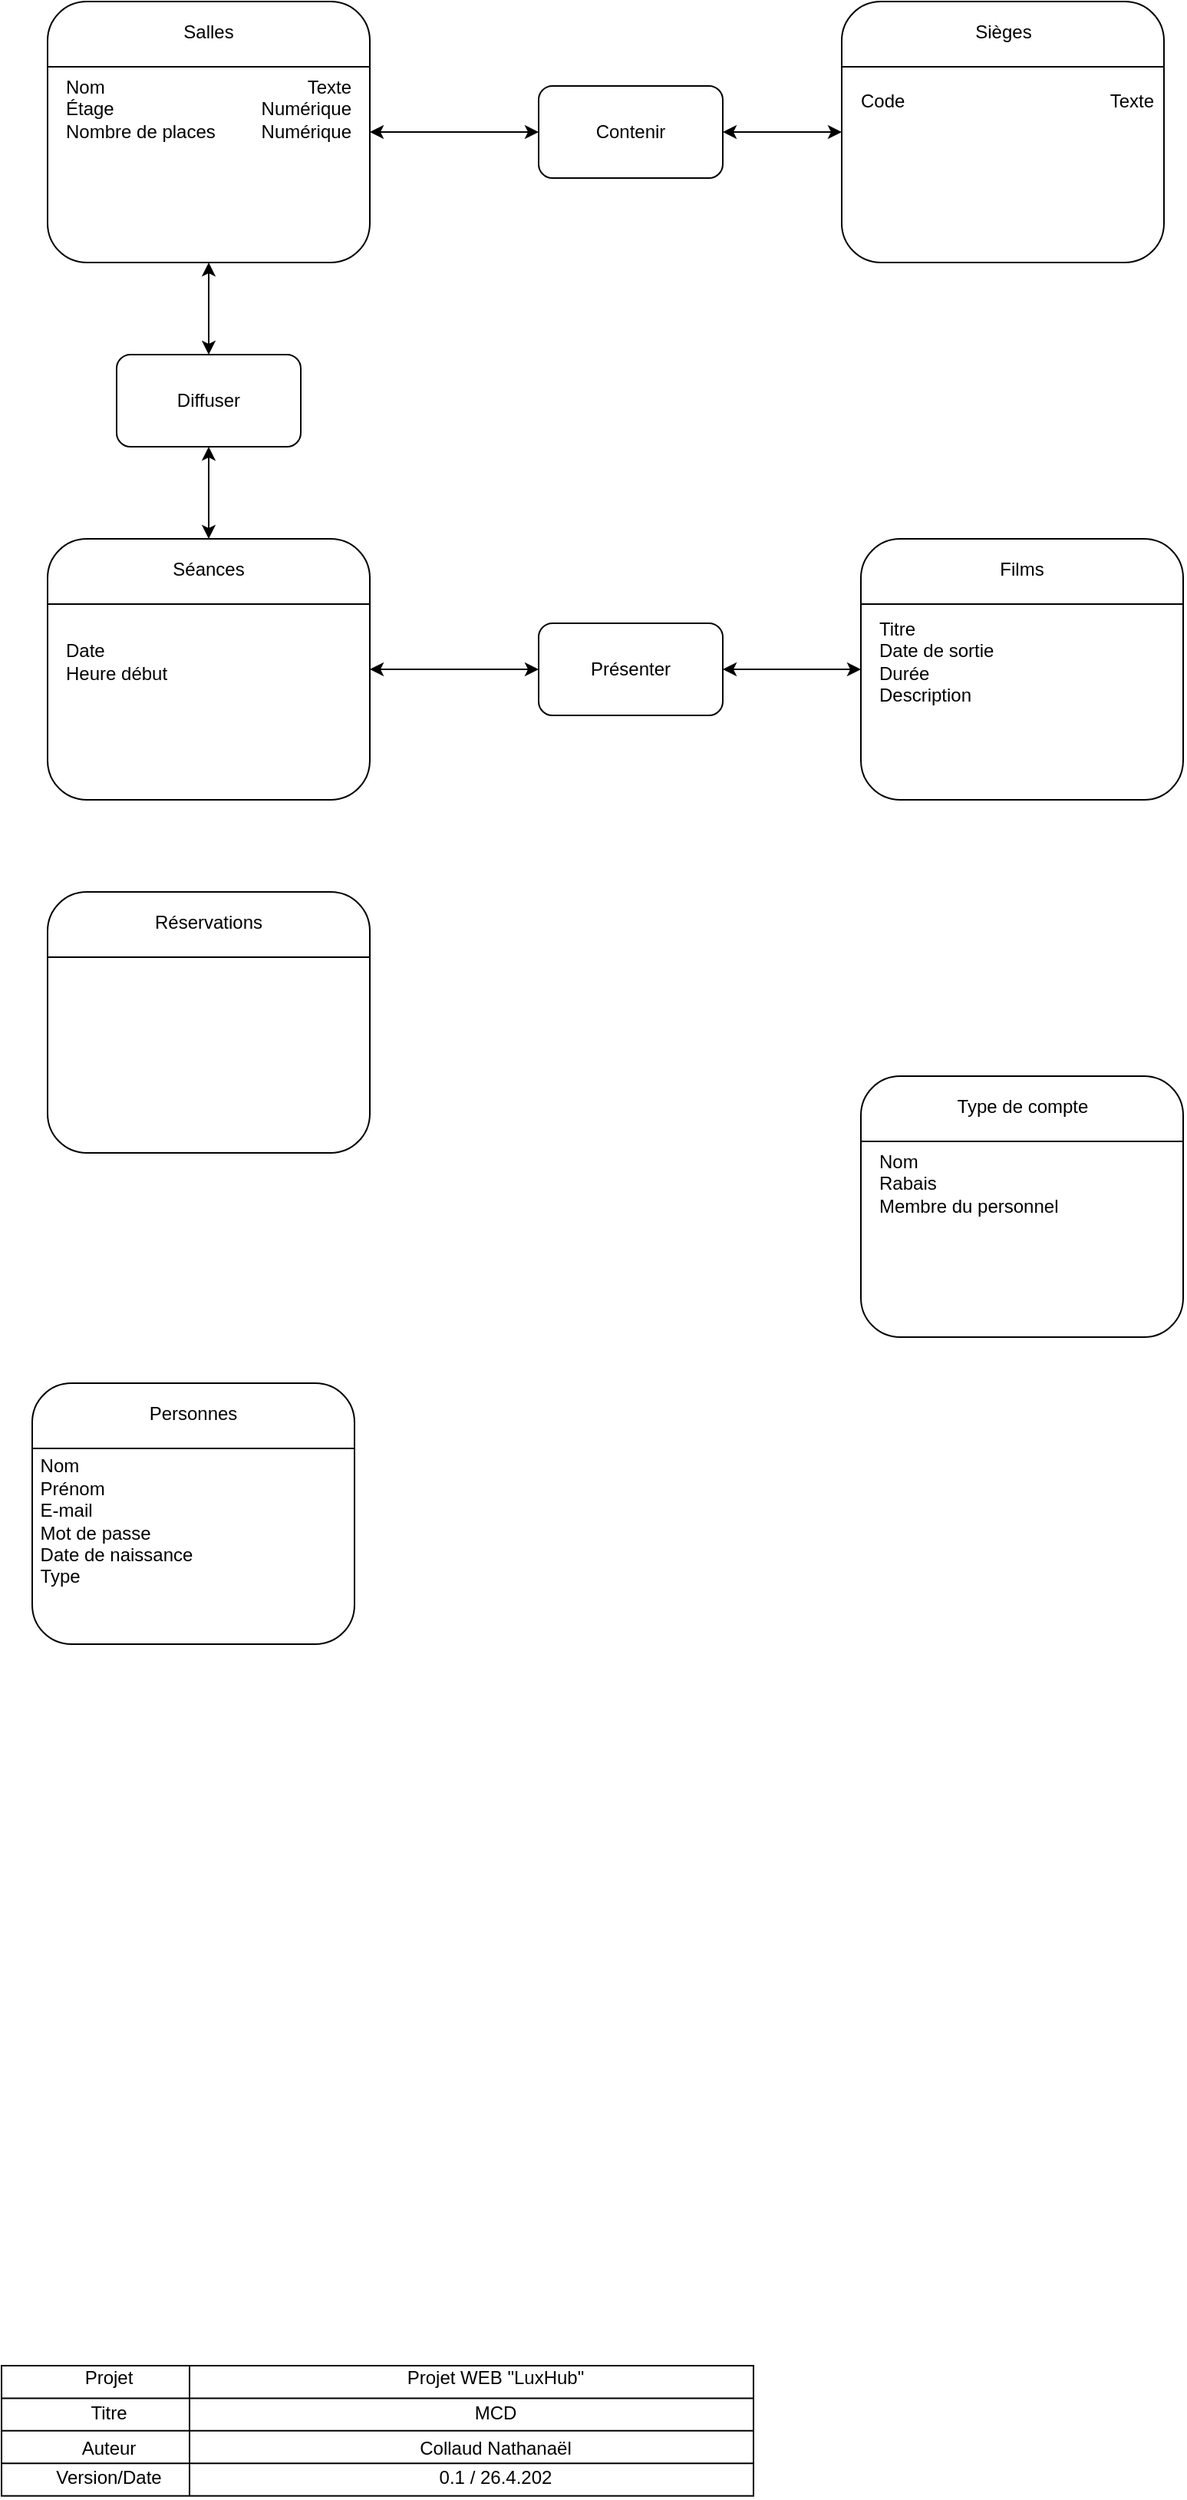<mxfile version="13.7.3" type="device"><diagram id="FyVqs0Tc5oxeXCrVnnnr" name="Page-1"><mxGraphModel dx="1662" dy="2031" grid="1" gridSize="10" guides="1" tooltips="1" connect="1" arrows="1" fold="1" page="1" pageScale="1" pageWidth="827" pageHeight="1169" math="0" shadow="0"><root><mxCell id="0"/><mxCell id="1" parent="0"/><mxCell id="v3-KIEe4cyJUYs9x_ZoA-1" value="" style="group" parent="1" vertex="1" connectable="0"><mxGeometry x="30" y="760" width="490" height="84.82" as="geometry"/></mxCell><mxCell id="v3-KIEe4cyJUYs9x_ZoA-2" value="" style="rounded=0;whiteSpace=wrap;html=1;" parent="v3-KIEe4cyJUYs9x_ZoA-1" vertex="1"><mxGeometry width="490" height="84.82" as="geometry"/></mxCell><mxCell id="v3-KIEe4cyJUYs9x_ZoA-3" value="" style="endArrow=none;html=1;entryX=0;entryY=0.25;entryDx=0;entryDy=0;exitX=1;exitY=0.25;exitDx=0;exitDy=0;" parent="v3-KIEe4cyJUYs9x_ZoA-1" source="v3-KIEe4cyJUYs9x_ZoA-2" target="v3-KIEe4cyJUYs9x_ZoA-2" edge="1"><mxGeometry width="50" height="50" relative="1" as="geometry"><mxPoint y="161.929" as="sourcePoint"/><mxPoint x="70" y="123.375" as="targetPoint"/></mxGeometry></mxCell><mxCell id="v3-KIEe4cyJUYs9x_ZoA-4" value="" style="endArrow=none;html=1;entryX=0;entryY=0.5;entryDx=0;entryDy=0;exitX=1;exitY=0.5;exitDx=0;exitDy=0;" parent="v3-KIEe4cyJUYs9x_ZoA-1" source="v3-KIEe4cyJUYs9x_ZoA-2" target="v3-KIEe4cyJUYs9x_ZoA-2" edge="1"><mxGeometry width="50" height="50" relative="1" as="geometry"><mxPoint y="161.929" as="sourcePoint"/><mxPoint x="70" y="123.375" as="targetPoint"/></mxGeometry></mxCell><mxCell id="v3-KIEe4cyJUYs9x_ZoA-5" value="" style="endArrow=none;html=1;entryX=0;entryY=0.75;entryDx=0;entryDy=0;exitX=1;exitY=0.75;exitDx=0;exitDy=0;" parent="v3-KIEe4cyJUYs9x_ZoA-1" source="v3-KIEe4cyJUYs9x_ZoA-2" target="v3-KIEe4cyJUYs9x_ZoA-2" edge="1"><mxGeometry width="50" height="50" relative="1" as="geometry"><mxPoint y="161.929" as="sourcePoint"/><mxPoint x="70" y="123.375" as="targetPoint"/></mxGeometry></mxCell><mxCell id="v3-KIEe4cyJUYs9x_ZoA-6" value="" style="endArrow=none;html=1;entryX=0.25;entryY=0;entryDx=0;entryDy=0;exitX=0.25;exitY=1;exitDx=0;exitDy=0;" parent="v3-KIEe4cyJUYs9x_ZoA-1" source="v3-KIEe4cyJUYs9x_ZoA-2" target="v3-KIEe4cyJUYs9x_ZoA-2" edge="1"><mxGeometry width="50" height="50" relative="1" as="geometry"><mxPoint y="161.929" as="sourcePoint"/><mxPoint x="70" y="123.375" as="targetPoint"/></mxGeometry></mxCell><mxCell id="v3-KIEe4cyJUYs9x_ZoA-7" value="Projet" style="text;html=1;strokeColor=none;fillColor=none;align=center;verticalAlign=middle;whiteSpace=wrap;rounded=0;" parent="v3-KIEe4cyJUYs9x_ZoA-1" vertex="1"><mxGeometry x="42" width="56.0" height="15.422" as="geometry"/></mxCell><mxCell id="v3-KIEe4cyJUYs9x_ZoA-8" value="Titre" style="text;html=1;strokeColor=none;fillColor=none;align=center;verticalAlign=middle;whiteSpace=wrap;rounded=0;" parent="v3-KIEe4cyJUYs9x_ZoA-1" vertex="1"><mxGeometry x="42" y="23.133" width="56.0" height="15.422" as="geometry"/></mxCell><mxCell id="v3-KIEe4cyJUYs9x_ZoA-9" value="Auteur" style="text;html=1;strokeColor=none;fillColor=none;align=center;verticalAlign=middle;whiteSpace=wrap;rounded=0;" parent="v3-KIEe4cyJUYs9x_ZoA-1" vertex="1"><mxGeometry x="42" y="46.265" width="56.0" height="15.422" as="geometry"/></mxCell><mxCell id="v3-KIEe4cyJUYs9x_ZoA-10" value="Version/Date" style="text;html=1;strokeColor=none;fillColor=none;align=center;verticalAlign=middle;whiteSpace=wrap;rounded=0;" parent="v3-KIEe4cyJUYs9x_ZoA-1" vertex="1"><mxGeometry x="42" y="65.543" width="56.0" height="15.422" as="geometry"/></mxCell><mxCell id="v3-KIEe4cyJUYs9x_ZoA-11" value="Projet WEB &quot;LuxHub&quot;" style="text;html=1;strokeColor=none;fillColor=none;align=center;verticalAlign=middle;whiteSpace=wrap;rounded=0;" parent="v3-KIEe4cyJUYs9x_ZoA-1" vertex="1"><mxGeometry x="224.0" width="196.0" height="15.422" as="geometry"/></mxCell><mxCell id="v3-KIEe4cyJUYs9x_ZoA-12" value="MCD" style="text;html=1;strokeColor=none;fillColor=none;align=center;verticalAlign=middle;whiteSpace=wrap;rounded=0;" parent="v3-KIEe4cyJUYs9x_ZoA-1" vertex="1"><mxGeometry x="252.0" y="23.133" width="140" height="15.422" as="geometry"/></mxCell><mxCell id="v3-KIEe4cyJUYs9x_ZoA-13" value="Collaud Nathanaël" style="text;html=1;strokeColor=none;fillColor=none;align=center;verticalAlign=middle;whiteSpace=wrap;rounded=0;" parent="v3-KIEe4cyJUYs9x_ZoA-1" vertex="1"><mxGeometry x="210.0" y="46.265" width="224.0" height="15.422" as="geometry"/></mxCell><mxCell id="v3-KIEe4cyJUYs9x_ZoA-14" value="0.1 / 26.4.202" style="text;html=1;strokeColor=none;fillColor=none;align=center;verticalAlign=middle;whiteSpace=wrap;rounded=0;" parent="v3-KIEe4cyJUYs9x_ZoA-1" vertex="1"><mxGeometry x="252.0" y="69.398" width="140" height="7.711" as="geometry"/></mxCell><mxCell id="GDwgQXmSX25-AI4wlbPA-5" value="" style="rounded=1;whiteSpace=wrap;html=1;" vertex="1" parent="1"><mxGeometry x="60" y="-780" width="210" height="170" as="geometry"/></mxCell><mxCell id="GDwgQXmSX25-AI4wlbPA-6" value="" style="endArrow=none;html=1;exitX=0;exitY=0.25;exitDx=0;exitDy=0;entryX=1;entryY=0.25;entryDx=0;entryDy=0;" edge="1" parent="1" source="GDwgQXmSX25-AI4wlbPA-5" target="GDwgQXmSX25-AI4wlbPA-5"><mxGeometry width="50" height="50" relative="1" as="geometry"><mxPoint x="470" y="-560" as="sourcePoint"/><mxPoint x="520" y="-610" as="targetPoint"/></mxGeometry></mxCell><mxCell id="GDwgQXmSX25-AI4wlbPA-7" value="Salles" style="text;html=1;strokeColor=none;fillColor=none;align=center;verticalAlign=middle;whiteSpace=wrap;rounded=0;" vertex="1" parent="1"><mxGeometry x="145" y="-770" width="40" height="20" as="geometry"/></mxCell><mxCell id="GDwgQXmSX25-AI4wlbPA-9" value="" style="rounded=1;whiteSpace=wrap;html=1;" vertex="1" parent="1"><mxGeometry x="590" y="-430" width="210" height="170" as="geometry"/></mxCell><mxCell id="GDwgQXmSX25-AI4wlbPA-10" value="" style="endArrow=none;html=1;exitX=0;exitY=0.25;exitDx=0;exitDy=0;entryX=1;entryY=0.25;entryDx=0;entryDy=0;" edge="1" parent="1" source="GDwgQXmSX25-AI4wlbPA-9" target="GDwgQXmSX25-AI4wlbPA-9"><mxGeometry width="50" height="50" relative="1" as="geometry"><mxPoint x="1000" y="-210" as="sourcePoint"/><mxPoint x="1050" y="-260" as="targetPoint"/></mxGeometry></mxCell><mxCell id="GDwgQXmSX25-AI4wlbPA-11" value="Films" style="text;html=1;strokeColor=none;fillColor=none;align=center;verticalAlign=middle;whiteSpace=wrap;rounded=0;" vertex="1" parent="1"><mxGeometry x="675" y="-420" width="40" height="20" as="geometry"/></mxCell><mxCell id="GDwgQXmSX25-AI4wlbPA-12" value="" style="rounded=1;whiteSpace=wrap;html=1;" vertex="1" parent="1"><mxGeometry x="50" y="120" width="210" height="170" as="geometry"/></mxCell><mxCell id="GDwgQXmSX25-AI4wlbPA-13" value="" style="endArrow=none;html=1;exitX=0;exitY=0.25;exitDx=0;exitDy=0;entryX=1;entryY=0.25;entryDx=0;entryDy=0;" edge="1" parent="1" source="GDwgQXmSX25-AI4wlbPA-12" target="GDwgQXmSX25-AI4wlbPA-12"><mxGeometry width="50" height="50" relative="1" as="geometry"><mxPoint x="460" y="340" as="sourcePoint"/><mxPoint x="510" y="290" as="targetPoint"/></mxGeometry></mxCell><mxCell id="GDwgQXmSX25-AI4wlbPA-14" value="Personnes" style="text;html=1;strokeColor=none;fillColor=none;align=center;verticalAlign=middle;whiteSpace=wrap;rounded=0;" vertex="1" parent="1"><mxGeometry x="135" y="130" width="40" height="20" as="geometry"/></mxCell><mxCell id="GDwgQXmSX25-AI4wlbPA-15" value="&lt;div style=&quot;text-align: left&quot;&gt;Nom&lt;/div&gt;&lt;div style=&quot;text-align: left&quot;&gt;&lt;span&gt;Prénom&lt;/span&gt;&lt;/div&gt;&lt;div style=&quot;text-align: left&quot;&gt;&lt;span&gt;E-mail&lt;/span&gt;&lt;/div&gt;&lt;div style=&quot;text-align: left&quot;&gt;&lt;span&gt;Mot de passe&lt;/span&gt;&lt;/div&gt;&lt;div style=&quot;text-align: left&quot;&gt;Date de naissance&lt;/div&gt;&lt;div style=&quot;text-align: left&quot;&gt;Type&lt;/div&gt;" style="text;html=1;strokeColor=none;fillColor=none;align=center;verticalAlign=middle;whiteSpace=wrap;rounded=0;" vertex="1" parent="1"><mxGeometry x="50" y="200" width="110" height="20" as="geometry"/></mxCell><mxCell id="GDwgQXmSX25-AI4wlbPA-16" value="Titre&lt;br&gt;Date de sortie&lt;br&gt;Durée&lt;br&gt;Description" style="text;html=1;strokeColor=none;fillColor=none;align=left;verticalAlign=middle;whiteSpace=wrap;rounded=0;" vertex="1" parent="1"><mxGeometry x="600" y="-360" width="80" height="20" as="geometry"/></mxCell><mxCell id="GDwgQXmSX25-AI4wlbPA-17" value="Nom&lt;br&gt;Étage&lt;br&gt;Nombre de places" style="text;html=1;strokeColor=none;fillColor=none;align=left;verticalAlign=middle;whiteSpace=wrap;rounded=0;" vertex="1" parent="1"><mxGeometry x="70" y="-720" width="100" height="20" as="geometry"/></mxCell><mxCell id="GDwgQXmSX25-AI4wlbPA-19" value="" style="rounded=1;whiteSpace=wrap;html=1;" vertex="1" parent="1"><mxGeometry x="60" y="-430" width="210" height="170" as="geometry"/></mxCell><mxCell id="GDwgQXmSX25-AI4wlbPA-20" value="" style="endArrow=none;html=1;exitX=0;exitY=0.25;exitDx=0;exitDy=0;entryX=1;entryY=0.25;entryDx=0;entryDy=0;" edge="1" parent="1" source="GDwgQXmSX25-AI4wlbPA-19" target="GDwgQXmSX25-AI4wlbPA-19"><mxGeometry width="50" height="50" relative="1" as="geometry"><mxPoint x="470" y="-210" as="sourcePoint"/><mxPoint x="520" y="-260" as="targetPoint"/></mxGeometry></mxCell><mxCell id="GDwgQXmSX25-AI4wlbPA-22" value="Séances" style="text;html=1;strokeColor=none;fillColor=none;align=center;verticalAlign=middle;whiteSpace=wrap;rounded=0;" vertex="1" parent="1"><mxGeometry x="145" y="-420" width="40" height="20" as="geometry"/></mxCell><mxCell id="GDwgQXmSX25-AI4wlbPA-23" value="" style="rounded=1;whiteSpace=wrap;html=1;" vertex="1" parent="1"><mxGeometry x="60" y="-200" width="210" height="170" as="geometry"/></mxCell><mxCell id="GDwgQXmSX25-AI4wlbPA-24" value="" style="endArrow=none;html=1;exitX=0;exitY=0.25;exitDx=0;exitDy=0;entryX=1;entryY=0.25;entryDx=0;entryDy=0;" edge="1" parent="1" source="GDwgQXmSX25-AI4wlbPA-23" target="GDwgQXmSX25-AI4wlbPA-23"><mxGeometry width="50" height="50" relative="1" as="geometry"><mxPoint x="470" y="20" as="sourcePoint"/><mxPoint x="520" y="-30" as="targetPoint"/></mxGeometry></mxCell><mxCell id="GDwgQXmSX25-AI4wlbPA-26" value="Réservations" style="text;html=1;strokeColor=none;fillColor=none;align=center;verticalAlign=middle;whiteSpace=wrap;rounded=0;" vertex="1" parent="1"><mxGeometry x="145" y="-190" width="40" height="20" as="geometry"/></mxCell><mxCell id="GDwgQXmSX25-AI4wlbPA-27" value="Date&lt;br&gt;Heure début&lt;br&gt;" style="text;html=1;strokeColor=none;fillColor=none;align=left;verticalAlign=middle;whiteSpace=wrap;rounded=0;" vertex="1" parent="1"><mxGeometry x="70" y="-360" width="90" height="20" as="geometry"/></mxCell><mxCell id="GDwgQXmSX25-AI4wlbPA-28" value="" style="rounded=1;whiteSpace=wrap;html=1;" vertex="1" parent="1"><mxGeometry x="590" y="-80" width="210" height="170" as="geometry"/></mxCell><mxCell id="GDwgQXmSX25-AI4wlbPA-29" value="" style="endArrow=none;html=1;exitX=0;exitY=0.25;exitDx=0;exitDy=0;entryX=1;entryY=0.25;entryDx=0;entryDy=0;" edge="1" parent="1" source="GDwgQXmSX25-AI4wlbPA-28" target="GDwgQXmSX25-AI4wlbPA-28"><mxGeometry width="50" height="50" relative="1" as="geometry"><mxPoint x="1000" y="140" as="sourcePoint"/><mxPoint x="1050" y="90" as="targetPoint"/></mxGeometry></mxCell><mxCell id="GDwgQXmSX25-AI4wlbPA-30" value="Type de compte" style="text;html=1;strokeColor=none;fillColor=none;align=center;verticalAlign=middle;whiteSpace=wrap;rounded=0;" vertex="1" parent="1"><mxGeometry x="647.5" y="-70" width="95" height="20" as="geometry"/></mxCell><mxCell id="GDwgQXmSX25-AI4wlbPA-33" value="Nom&lt;br&gt;Rabais&lt;br&gt;Membre du personnel" style="text;html=1;strokeColor=none;fillColor=none;align=left;verticalAlign=middle;whiteSpace=wrap;rounded=0;" vertex="1" parent="1"><mxGeometry x="600" y="-25" width="130" height="30" as="geometry"/></mxCell><mxCell id="GDwgQXmSX25-AI4wlbPA-34" value="" style="rounded=1;whiteSpace=wrap;html=1;" vertex="1" parent="1"><mxGeometry x="577.5" y="-780" width="210" height="170" as="geometry"/></mxCell><mxCell id="GDwgQXmSX25-AI4wlbPA-35" value="" style="endArrow=none;html=1;exitX=0;exitY=0.25;exitDx=0;exitDy=0;entryX=1;entryY=0.25;entryDx=0;entryDy=0;" edge="1" parent="1" source="GDwgQXmSX25-AI4wlbPA-34" target="GDwgQXmSX25-AI4wlbPA-34"><mxGeometry width="50" height="50" relative="1" as="geometry"><mxPoint x="987.5" y="-560" as="sourcePoint"/><mxPoint x="1037.5" y="-610" as="targetPoint"/></mxGeometry></mxCell><mxCell id="GDwgQXmSX25-AI4wlbPA-36" value="Sièges" style="text;html=1;strokeColor=none;fillColor=none;align=center;verticalAlign=middle;whiteSpace=wrap;rounded=0;" vertex="1" parent="1"><mxGeometry x="662.5" y="-770" width="40" height="20" as="geometry"/></mxCell><mxCell id="GDwgQXmSX25-AI4wlbPA-37" value="Code&lt;br&gt;" style="text;html=1;strokeColor=none;fillColor=none;align=left;verticalAlign=middle;whiteSpace=wrap;rounded=0;" vertex="1" parent="1"><mxGeometry x="587.5" y="-730" width="100" height="30" as="geometry"/></mxCell><mxCell id="GDwgQXmSX25-AI4wlbPA-38" value="Présenter" style="rounded=1;whiteSpace=wrap;html=1;" vertex="1" parent="1"><mxGeometry x="380" y="-375" width="120" height="60" as="geometry"/></mxCell><mxCell id="GDwgQXmSX25-AI4wlbPA-39" value="" style="endArrow=classic;startArrow=classic;html=1;entryX=0;entryY=0.5;entryDx=0;entryDy=0;exitX=1;exitY=0.5;exitDx=0;exitDy=0;" edge="1" parent="1" source="GDwgQXmSX25-AI4wlbPA-19" target="GDwgQXmSX25-AI4wlbPA-38"><mxGeometry width="50" height="50" relative="1" as="geometry"><mxPoint x="450" y="-10" as="sourcePoint"/><mxPoint x="500" y="-60" as="targetPoint"/></mxGeometry></mxCell><mxCell id="GDwgQXmSX25-AI4wlbPA-40" value="" style="endArrow=classic;startArrow=classic;html=1;entryX=1;entryY=0.5;entryDx=0;entryDy=0;exitX=0;exitY=0.5;exitDx=0;exitDy=0;" edge="1" parent="1" source="GDwgQXmSX25-AI4wlbPA-9" target="GDwgQXmSX25-AI4wlbPA-38"><mxGeometry width="50" height="50" relative="1" as="geometry"><mxPoint x="450" y="-10" as="sourcePoint"/><mxPoint x="500" y="-60" as="targetPoint"/></mxGeometry></mxCell><mxCell id="GDwgQXmSX25-AI4wlbPA-41" value="Diffuser" style="rounded=1;whiteSpace=wrap;html=1;" vertex="1" parent="1"><mxGeometry x="105" y="-550" width="120" height="60" as="geometry"/></mxCell><mxCell id="GDwgQXmSX25-AI4wlbPA-42" value="Contenir" style="rounded=1;whiteSpace=wrap;html=1;" vertex="1" parent="1"><mxGeometry x="380" y="-725" width="120" height="60" as="geometry"/></mxCell><mxCell id="GDwgQXmSX25-AI4wlbPA-43" value="" style="endArrow=classic;startArrow=classic;html=1;entryX=0;entryY=0.5;entryDx=0;entryDy=0;exitX=1;exitY=0.5;exitDx=0;exitDy=0;" edge="1" parent="1" source="GDwgQXmSX25-AI4wlbPA-5" target="GDwgQXmSX25-AI4wlbPA-42"><mxGeometry width="50" height="50" relative="1" as="geometry"><mxPoint x="450" y="-420" as="sourcePoint"/><mxPoint x="500" y="-470" as="targetPoint"/></mxGeometry></mxCell><mxCell id="GDwgQXmSX25-AI4wlbPA-44" value="" style="endArrow=classic;startArrow=classic;html=1;entryX=0;entryY=0.5;entryDx=0;entryDy=0;exitX=1;exitY=0.5;exitDx=0;exitDy=0;" edge="1" parent="1" source="GDwgQXmSX25-AI4wlbPA-42" target="GDwgQXmSX25-AI4wlbPA-34"><mxGeometry width="50" height="50" relative="1" as="geometry"><mxPoint x="450" y="-420" as="sourcePoint"/><mxPoint x="520" y="-520" as="targetPoint"/></mxGeometry></mxCell><mxCell id="GDwgQXmSX25-AI4wlbPA-45" value="" style="endArrow=classic;startArrow=classic;html=1;entryX=0.5;entryY=1;entryDx=0;entryDy=0;exitX=0.5;exitY=0;exitDx=0;exitDy=0;" edge="1" parent="1" source="GDwgQXmSX25-AI4wlbPA-41" target="GDwgQXmSX25-AI4wlbPA-5"><mxGeometry width="50" height="50" relative="1" as="geometry"><mxPoint x="450" y="-420" as="sourcePoint"/><mxPoint x="500" y="-470" as="targetPoint"/></mxGeometry></mxCell><mxCell id="GDwgQXmSX25-AI4wlbPA-46" value="" style="endArrow=classic;startArrow=classic;html=1;entryX=0.5;entryY=1;entryDx=0;entryDy=0;exitX=0.5;exitY=0;exitDx=0;exitDy=0;" edge="1" parent="1" source="GDwgQXmSX25-AI4wlbPA-19" target="GDwgQXmSX25-AI4wlbPA-41"><mxGeometry width="50" height="50" relative="1" as="geometry"><mxPoint x="450" y="-420" as="sourcePoint"/><mxPoint x="500" y="-470" as="targetPoint"/></mxGeometry></mxCell><mxCell id="GDwgQXmSX25-AI4wlbPA-48" value="Texte&lt;br&gt;Numérique&lt;br&gt;Numérique" style="text;html=1;strokeColor=none;fillColor=none;align=right;verticalAlign=middle;whiteSpace=wrap;rounded=0;" vertex="1" parent="1"><mxGeometry x="220" y="-720" width="40" height="20" as="geometry"/></mxCell><mxCell id="GDwgQXmSX25-AI4wlbPA-49" value="Texte" style="text;html=1;strokeColor=none;fillColor=none;align=right;verticalAlign=middle;whiteSpace=wrap;rounded=0;" vertex="1" parent="1"><mxGeometry x="742.5" y="-725" width="40" height="20" as="geometry"/></mxCell></root></mxGraphModel></diagram></mxfile>